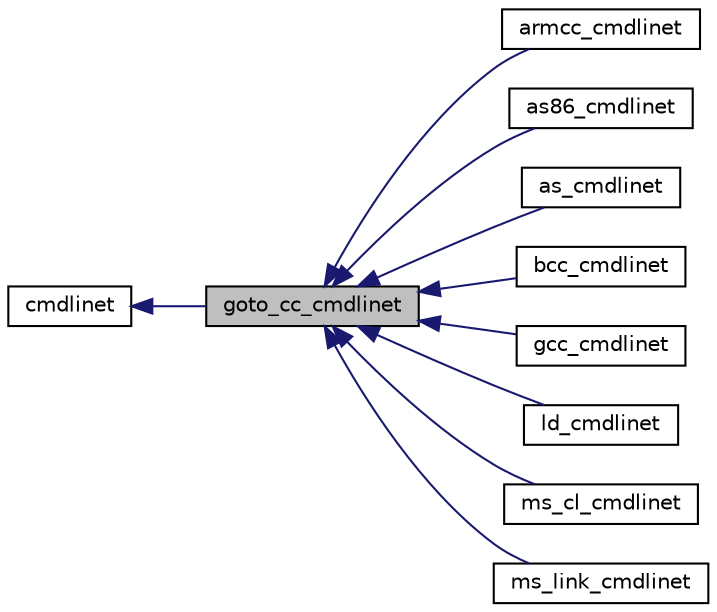 digraph "goto_cc_cmdlinet"
{
 // LATEX_PDF_SIZE
  bgcolor="transparent";
  edge [fontname="Helvetica",fontsize="10",labelfontname="Helvetica",labelfontsize="10"];
  node [fontname="Helvetica",fontsize="10",shape=record];
  rankdir="LR";
  Node1 [label="goto_cc_cmdlinet",height=0.2,width=0.4,color="black", fillcolor="grey75", style="filled", fontcolor="black",tooltip=" "];
  Node2 -> Node1 [dir="back",color="midnightblue",fontsize="10",style="solid",fontname="Helvetica"];
  Node2 [label="cmdlinet",height=0.2,width=0.4,color="black",URL="$classcmdlinet.html",tooltip=" "];
  Node1 -> Node3 [dir="back",color="midnightblue",fontsize="10",style="solid",fontname="Helvetica"];
  Node3 [label="armcc_cmdlinet",height=0.2,width=0.4,color="black",URL="$classarmcc__cmdlinet.html",tooltip=" "];
  Node1 -> Node4 [dir="back",color="midnightblue",fontsize="10",style="solid",fontname="Helvetica"];
  Node4 [label="as86_cmdlinet",height=0.2,width=0.4,color="black",URL="$classas86__cmdlinet.html",tooltip=" "];
  Node1 -> Node5 [dir="back",color="midnightblue",fontsize="10",style="solid",fontname="Helvetica"];
  Node5 [label="as_cmdlinet",height=0.2,width=0.4,color="black",URL="$classas__cmdlinet.html",tooltip=" "];
  Node1 -> Node6 [dir="back",color="midnightblue",fontsize="10",style="solid",fontname="Helvetica"];
  Node6 [label="bcc_cmdlinet",height=0.2,width=0.4,color="black",URL="$classbcc__cmdlinet.html",tooltip=" "];
  Node1 -> Node7 [dir="back",color="midnightblue",fontsize="10",style="solid",fontname="Helvetica"];
  Node7 [label="gcc_cmdlinet",height=0.2,width=0.4,color="black",URL="$classgcc__cmdlinet.html",tooltip=" "];
  Node1 -> Node8 [dir="back",color="midnightblue",fontsize="10",style="solid",fontname="Helvetica"];
  Node8 [label="ld_cmdlinet",height=0.2,width=0.4,color="black",URL="$classld__cmdlinet.html",tooltip=" "];
  Node1 -> Node9 [dir="back",color="midnightblue",fontsize="10",style="solid",fontname="Helvetica"];
  Node9 [label="ms_cl_cmdlinet",height=0.2,width=0.4,color="black",URL="$classms__cl__cmdlinet.html",tooltip=" "];
  Node1 -> Node10 [dir="back",color="midnightblue",fontsize="10",style="solid",fontname="Helvetica"];
  Node10 [label="ms_link_cmdlinet",height=0.2,width=0.4,color="black",URL="$classms__link__cmdlinet.html",tooltip=" "];
}
